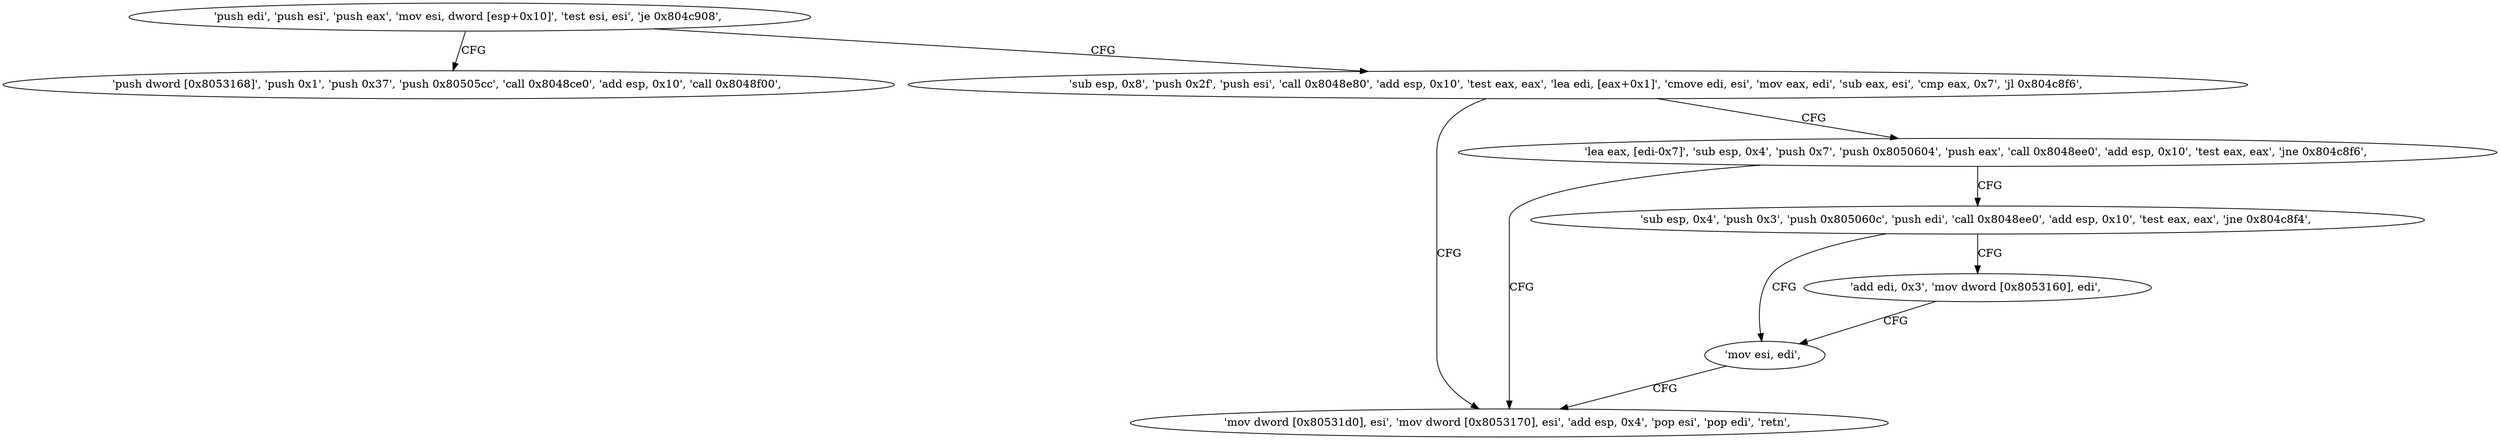 digraph "func" {
"134531216" [label = "'push edi', 'push esi', 'push eax', 'mov esi, dword [esp+0x10]', 'test esi, esi', 'je 0x804c908', " ]
"134531336" [label = "'push dword [0x8053168]', 'push 0x1', 'push 0x37', 'push 0x80505cc', 'call 0x8048ce0', 'add esp, 0x10', 'call 0x8048f00', " ]
"134531227" [label = "'sub esp, 0x8', 'push 0x2f', 'push esi', 'call 0x8048e80', 'add esp, 0x10', 'test eax, eax', 'lea edi, [eax+0x1]', 'cmove edi, esi', 'mov eax, edi', 'sub eax, esi', 'cmp eax, 0x7', 'jl 0x804c8f6', " ]
"134531318" [label = "'mov dword [0x80531d0], esi', 'mov dword [0x8053170], esi', 'add esp, 0x4', 'pop esi', 'pop edi', 'retn', " ]
"134531258" [label = "'lea eax, [edi-0x7]', 'sub esp, 0x4', 'push 0x7', 'push 0x8050604', 'push eax', 'call 0x8048ee0', 'add esp, 0x10', 'test eax, eax', 'jne 0x804c8f6', " ]
"134531284" [label = "'sub esp, 0x4', 'push 0x3', 'push 0x805060c', 'push edi', 'call 0x8048ee0', 'add esp, 0x10', 'test eax, eax', 'jne 0x804c8f4', " ]
"134531316" [label = "'mov esi, edi', " ]
"134531307" [label = "'add edi, 0x3', 'mov dword [0x8053160], edi', " ]
"134531216" -> "134531336" [ label = "CFG" ]
"134531216" -> "134531227" [ label = "CFG" ]
"134531227" -> "134531318" [ label = "CFG" ]
"134531227" -> "134531258" [ label = "CFG" ]
"134531258" -> "134531318" [ label = "CFG" ]
"134531258" -> "134531284" [ label = "CFG" ]
"134531284" -> "134531316" [ label = "CFG" ]
"134531284" -> "134531307" [ label = "CFG" ]
"134531316" -> "134531318" [ label = "CFG" ]
"134531307" -> "134531316" [ label = "CFG" ]
}
